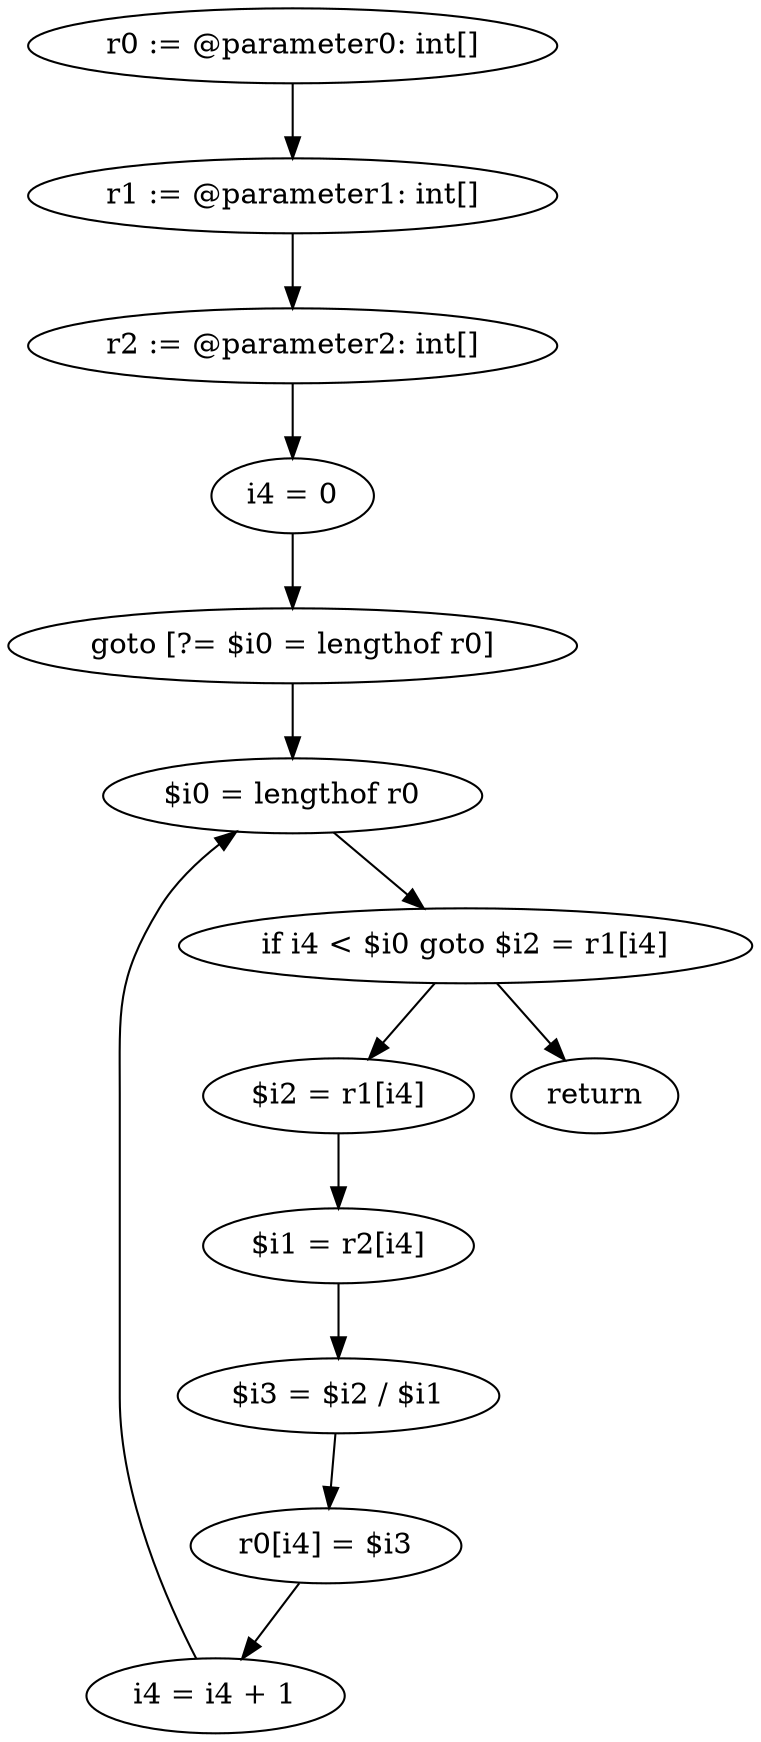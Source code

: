 digraph "unitGraph" {
    "r0 := @parameter0: int[]"
    "r1 := @parameter1: int[]"
    "r2 := @parameter2: int[]"
    "i4 = 0"
    "goto [?= $i0 = lengthof r0]"
    "$i2 = r1[i4]"
    "$i1 = r2[i4]"
    "$i3 = $i2 / $i1"
    "r0[i4] = $i3"
    "i4 = i4 + 1"
    "$i0 = lengthof r0"
    "if i4 < $i0 goto $i2 = r1[i4]"
    "return"
    "r0 := @parameter0: int[]"->"r1 := @parameter1: int[]";
    "r1 := @parameter1: int[]"->"r2 := @parameter2: int[]";
    "r2 := @parameter2: int[]"->"i4 = 0";
    "i4 = 0"->"goto [?= $i0 = lengthof r0]";
    "goto [?= $i0 = lengthof r0]"->"$i0 = lengthof r0";
    "$i2 = r1[i4]"->"$i1 = r2[i4]";
    "$i1 = r2[i4]"->"$i3 = $i2 / $i1";
    "$i3 = $i2 / $i1"->"r0[i4] = $i3";
    "r0[i4] = $i3"->"i4 = i4 + 1";
    "i4 = i4 + 1"->"$i0 = lengthof r0";
    "$i0 = lengthof r0"->"if i4 < $i0 goto $i2 = r1[i4]";
    "if i4 < $i0 goto $i2 = r1[i4]"->"return";
    "if i4 < $i0 goto $i2 = r1[i4]"->"$i2 = r1[i4]";
}
